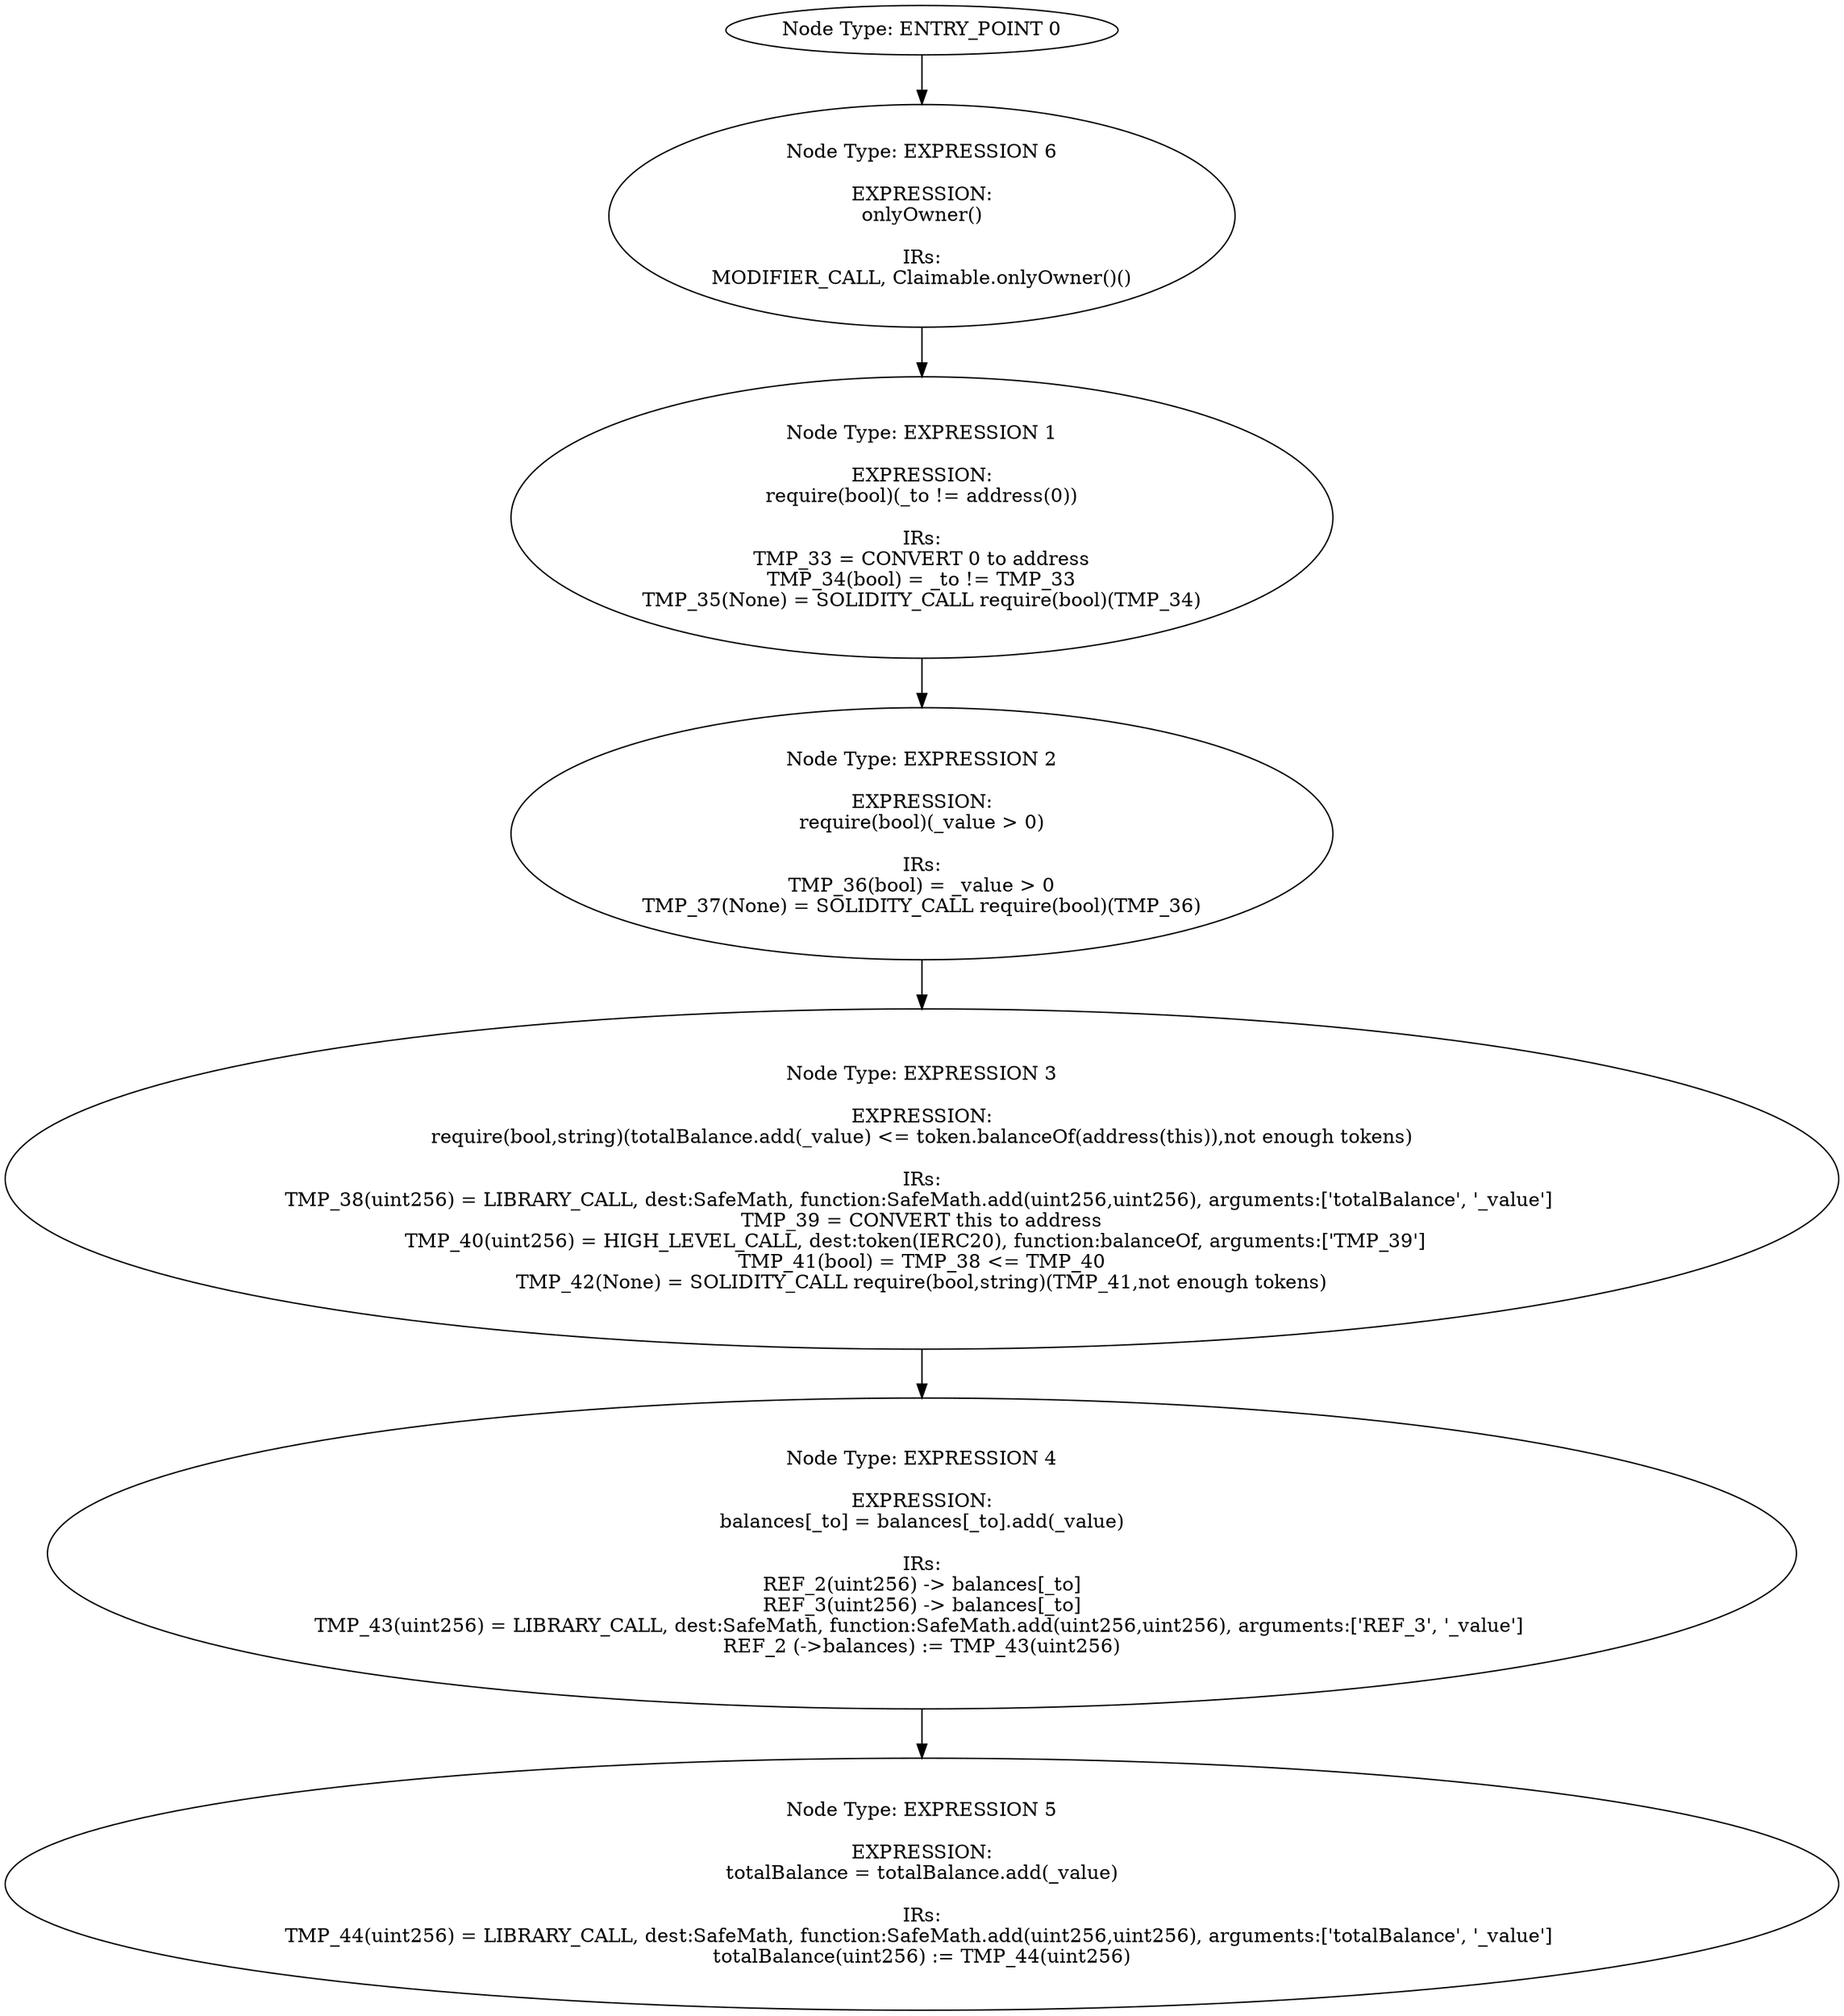digraph{
0[label="Node Type: ENTRY_POINT 0
"];
0->6;
1[label="Node Type: EXPRESSION 1

EXPRESSION:
require(bool)(_to != address(0))

IRs:
TMP_33 = CONVERT 0 to address
TMP_34(bool) = _to != TMP_33
TMP_35(None) = SOLIDITY_CALL require(bool)(TMP_34)"];
1->2;
2[label="Node Type: EXPRESSION 2

EXPRESSION:
require(bool)(_value > 0)

IRs:
TMP_36(bool) = _value > 0
TMP_37(None) = SOLIDITY_CALL require(bool)(TMP_36)"];
2->3;
3[label="Node Type: EXPRESSION 3

EXPRESSION:
require(bool,string)(totalBalance.add(_value) <= token.balanceOf(address(this)),not enough tokens)

IRs:
TMP_38(uint256) = LIBRARY_CALL, dest:SafeMath, function:SafeMath.add(uint256,uint256), arguments:['totalBalance', '_value'] 
TMP_39 = CONVERT this to address
TMP_40(uint256) = HIGH_LEVEL_CALL, dest:token(IERC20), function:balanceOf, arguments:['TMP_39']  
TMP_41(bool) = TMP_38 <= TMP_40
TMP_42(None) = SOLIDITY_CALL require(bool,string)(TMP_41,not enough tokens)"];
3->4;
4[label="Node Type: EXPRESSION 4

EXPRESSION:
balances[_to] = balances[_to].add(_value)

IRs:
REF_2(uint256) -> balances[_to]
REF_3(uint256) -> balances[_to]
TMP_43(uint256) = LIBRARY_CALL, dest:SafeMath, function:SafeMath.add(uint256,uint256), arguments:['REF_3', '_value'] 
REF_2 (->balances) := TMP_43(uint256)"];
4->5;
5[label="Node Type: EXPRESSION 5

EXPRESSION:
totalBalance = totalBalance.add(_value)

IRs:
TMP_44(uint256) = LIBRARY_CALL, dest:SafeMath, function:SafeMath.add(uint256,uint256), arguments:['totalBalance', '_value'] 
totalBalance(uint256) := TMP_44(uint256)"];
6[label="Node Type: EXPRESSION 6

EXPRESSION:
onlyOwner()

IRs:
MODIFIER_CALL, Claimable.onlyOwner()()"];
6->1;
}
